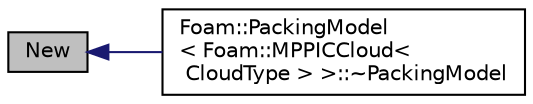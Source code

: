 digraph "New"
{
  bgcolor="transparent";
  edge [fontname="Helvetica",fontsize="10",labelfontname="Helvetica",labelfontsize="10"];
  node [fontname="Helvetica",fontsize="10",shape=record];
  rankdir="LR";
  Node15 [label="New",height=0.2,width=0.4,color="black", fillcolor="grey75", style="filled", fontcolor="black"];
  Node15 -> Node16 [dir="back",color="midnightblue",fontsize="10",style="solid",fontname="Helvetica"];
  Node16 [label="Foam::PackingModel\l\< Foam::MPPICCloud\<\l CloudType \> \>::~PackingModel",height=0.2,width=0.4,color="black",URL="$a24917.html#a81fcd7d2ba8fbb7fb5886cac395c1f85",tooltip="Destructor. "];
}
